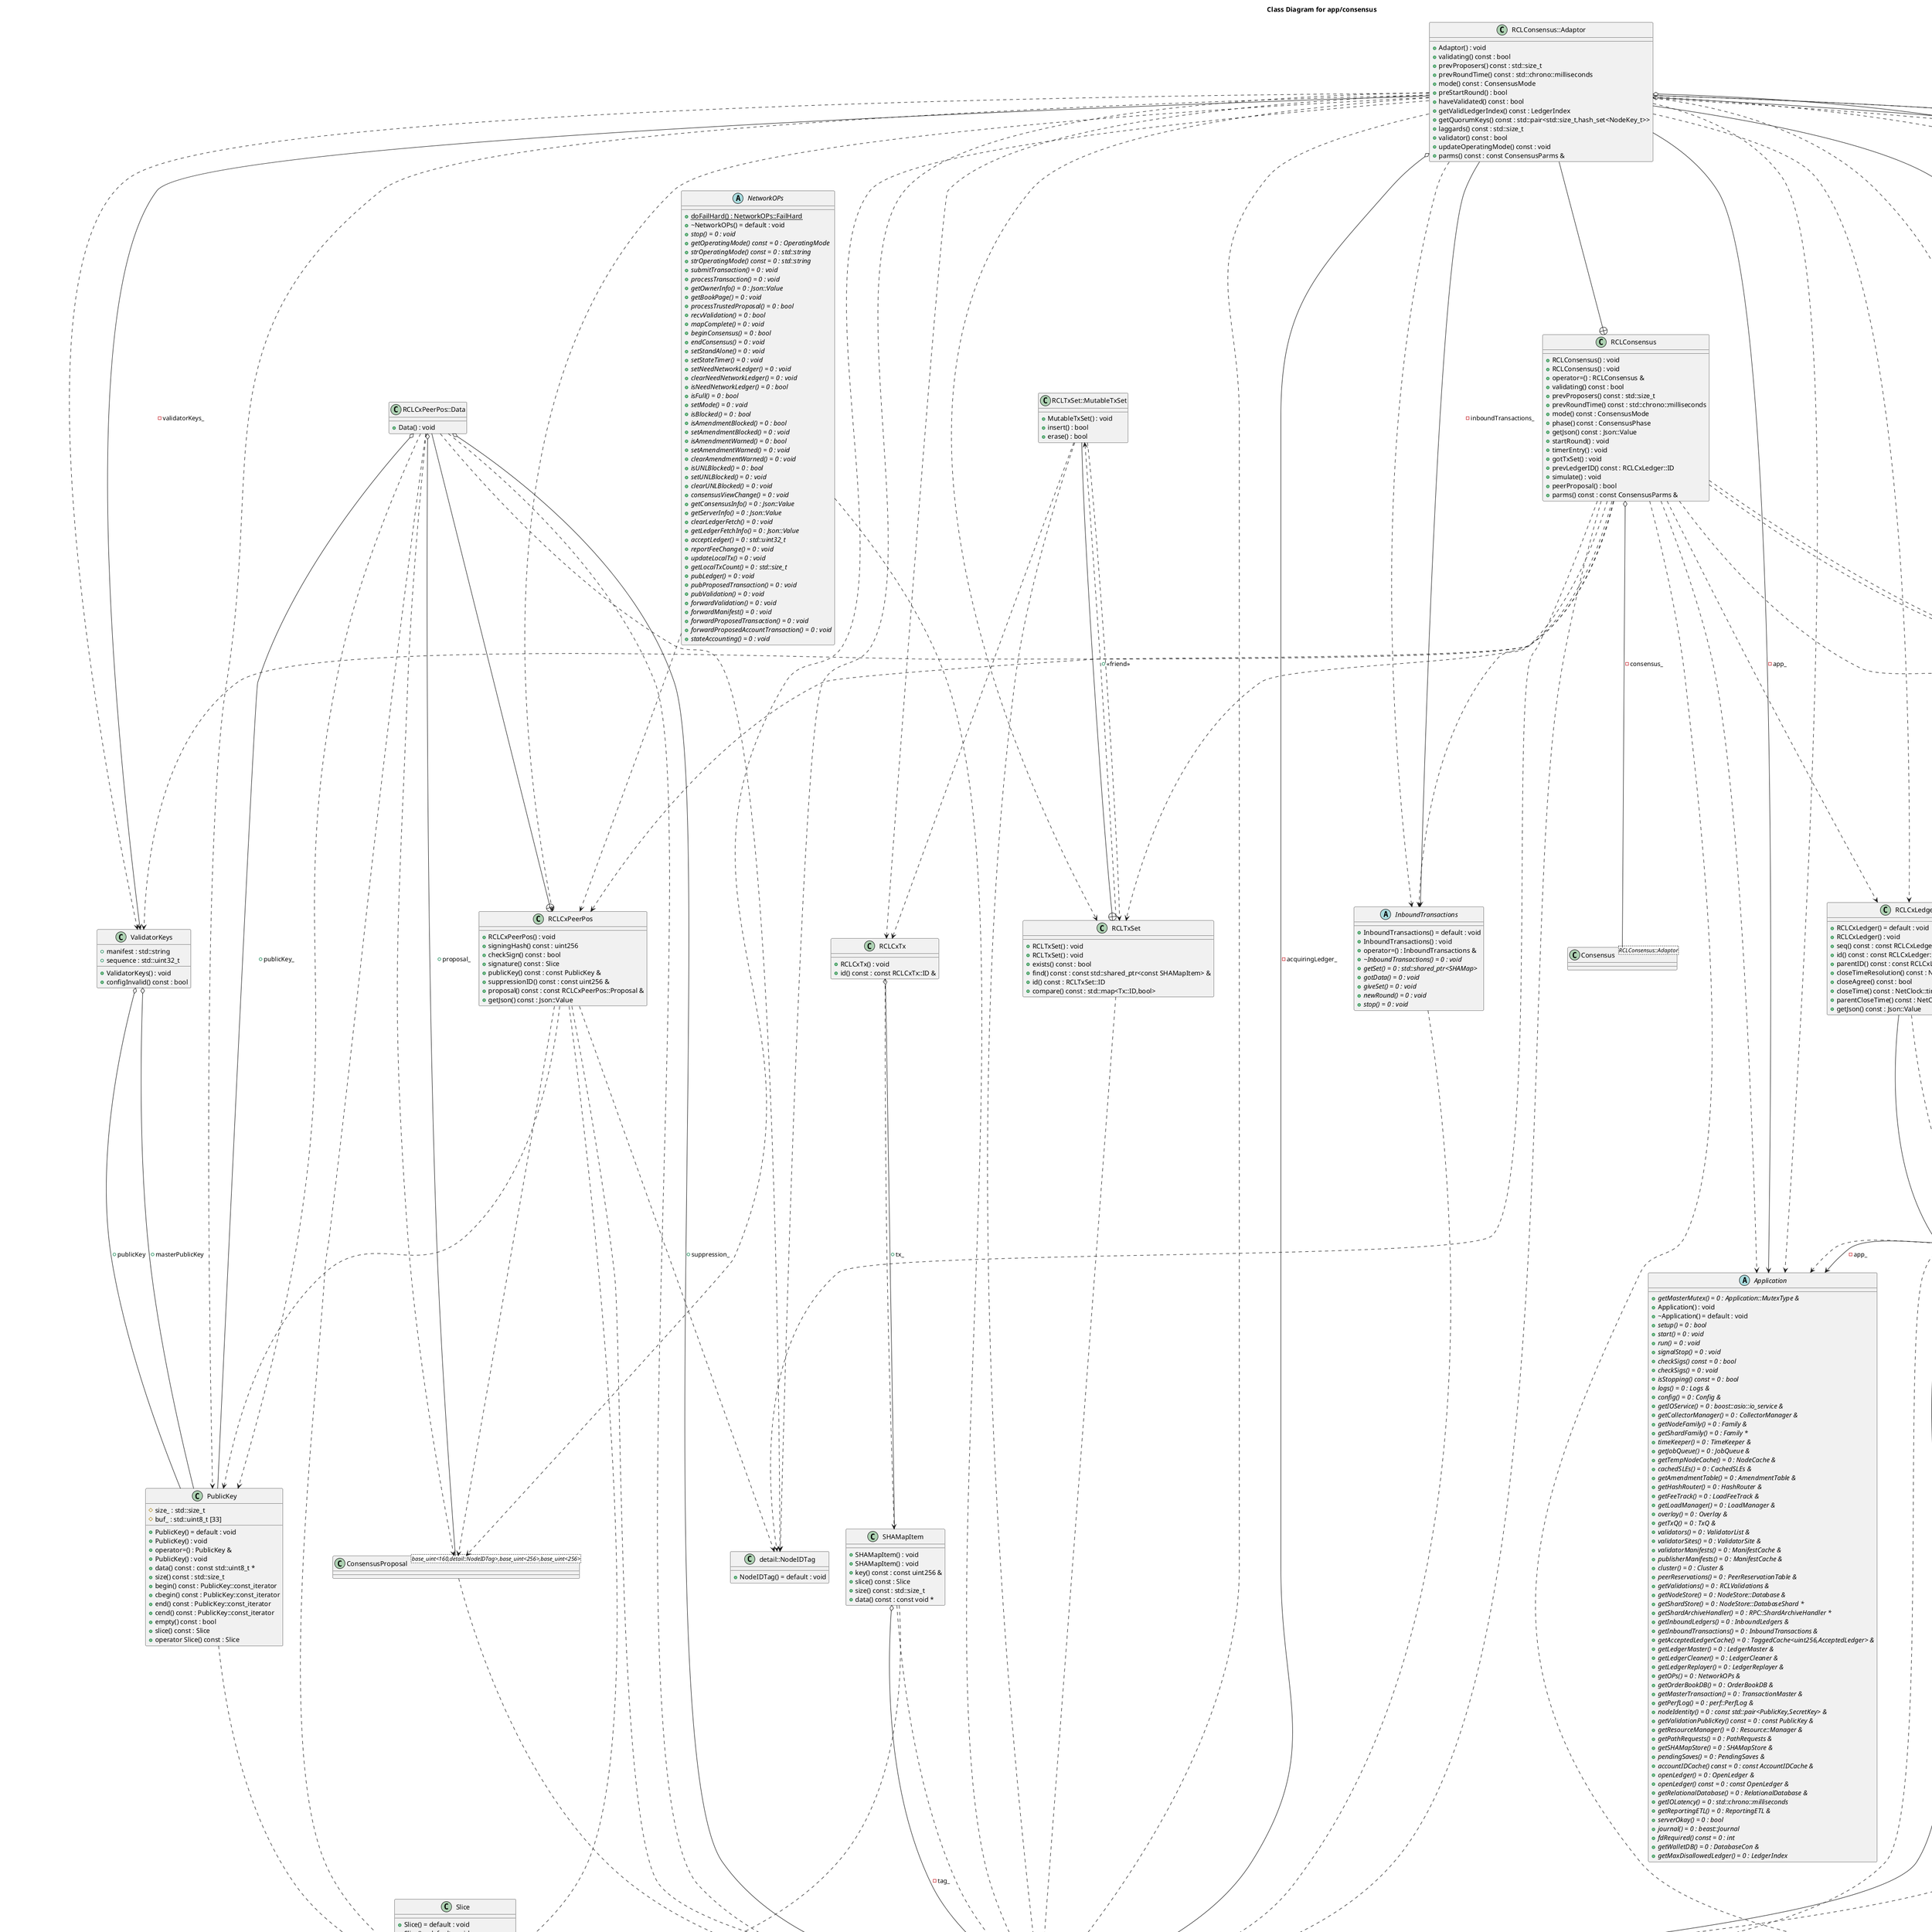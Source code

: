 @startuml
title Class Diagram for app/consensus
class "detail::NodeIDTag" as C_0000729720709252182575
class C_0000729720709252182575 {
+NodeIDTag() = default : void
}
class "base_uint<256>" as C_0000434356742846908842
class C_0000434356742846908842 {
}
class "NetClock" as C_0000673331345305095894
class C_0000673331345305095894 {
+NetClock() = default : void
{static} +is_steady : const bool
}
class "Slice" as C_0001602748540838302362
class C_0001602748540838302362 {
+Slice() = default : void
+Slice() = default : void
+operator=() = default : Slice &
+Slice() : void
+empty() const : bool
+size() const : std::size_t
+length() const : std::size_t
+data() const : const std::uint8_t *
+operator[]() const : std::uint8_t
+operator+=() : Slice &
+operator+() const : Slice
+remove_prefix() : void
+remove_suffix() : void
+begin() const : Slice::const_iterator
+cbegin() const : Slice::const_iterator
+end() const : Slice::const_iterator
+cend() const : Slice::const_iterator
+substr() const : Slice
}
class "SHAMapItem" as C_0001136101212854410998
class C_0001136101212854410998 {
+SHAMapItem() : void
+SHAMapItem() : void
+key() const : const uint256 &
+slice() const : Slice
+size() const : std::size_t
+data() const : const void *
}
class "PublicKey" as C_0000572563999667803355
class C_0000572563999667803355 {
+PublicKey() = default : void
+PublicKey() : void
+operator=() : PublicKey &
+PublicKey() : void
+data() const : const std::uint8_t *
+size() const : std::size_t
+begin() const : PublicKey::const_iterator
+cbegin() const : PublicKey::const_iterator
+end() const : PublicKey::const_iterator
+cend() const : PublicKey::const_iterator
+empty() const : bool
+slice() const : Slice
+operator Slice() const : Slice
#size_ : std::size_t
#buf_ : std::uint8_t [33]
}
class "Ledger" as C_0000364313548677557109
class C_0000364313548677557109 {
+Ledger() : void
+operator=() : Ledger &
+Ledger() : void
+Ledger() : void
+Ledger() : void
+Ledger() : void
+Ledger() : void
+~Ledger() = default : void
+open() const : bool
+info() const : const LedgerInfo &
+setLedgerInfo() : void
+fees() const : const Fees &
+rules() const : const Rules &
+exists() const : bool
+exists() const : bool
+succ() const : std::optional<uint256>
+read() const : std::shared_ptr<const SLE>
+slesBegin() const : std::unique_ptr<sles_type::iter_base>
+slesEnd() const : std::unique_ptr<sles_type::iter_base>
+slesUpperBound() const : std::unique_ptr<sles_type::iter_base>
+txsBegin() const : std::unique_ptr<txs_type::iter_base>
+txsEnd() const : std::unique_ptr<txs_type::iter_base>
+txExists() const : bool
+txRead() const : ReadView::tx_type
+digest() const : std::optional<digest_type>
+rawErase() : void
+rawInsert() : void
+rawErase() : void
+rawReplace() : void
+rawDestroyXRP() : void
+rawTxInsert() : void
+rawTxInsertWithHash() : uint256
+setValidated() const : void
+setAccepted() : void
+setImmutable() : void
+isImmutable() const : bool
+setFull() const : void
+setTotalDrops() : void
+stateMap() const : const SHAMap &
+stateMap() : SHAMap &
+txMap() const : const SHAMap &
+txMap() : SHAMap &
+addSLE() : bool
+updateSkipList() : void
+walkLedger() const : bool
+assertSensible() const : bool
+invariants() const : void
+unshare() const : void
+negativeUNL() const : std::unordered_set<PublicKey>
+validatorToDisable() const : std::optional<PublicKey>
+validatorToReEnable() const : std::optional<PublicKey>
+updateNegativeUNL() : void
+isFlagLedger() const : bool
+isVotingLedger() const : bool
+peek() const : std::shared_ptr<SLE>
}
class "RCLCxLedger" as C_0000703538635219092420
class C_0000703538635219092420 {
+RCLCxLedger() = default : void
+RCLCxLedger() : void
+seq() const : const RCLCxLedger::Seq &
+id() const : const RCLCxLedger::ID &
+parentID() const : const RCLCxLedger::ID &
+closeTimeResolution() const : NetClock::duration
+closeAgree() const : bool
+closeTime() const : NetClock::time_point
+parentCloseTime() const : NetClock::time_point
+getJson() const : Json::Value
}
class "ConsensusProposal<base_uint<160,detail::NodeIDTag>,base_uint<256>,base_uint<256>>" as C_0000125168923804944736
class C_0000125168923804944736 {
}
class "RCLCxPeerPos" as C_0001803146778207729429
class C_0001803146778207729429 {
+RCLCxPeerPos() : void
+signingHash() const : uint256
+checkSign() const : bool
+signature() const : Slice
+publicKey() const : const PublicKey &
+suppressionID() const : const uint256 &
+proposal() const : const RCLCxPeerPos::Proposal &
+getJson() const : Json::Value
}
class "RCLCxPeerPos::Data" as C_0002269648612353273759
class C_0002269648612353273759 {
+Data() : void
}
class "RCLCxTx" as C_0000451206402562185655
class C_0000451206402562185655 {
+RCLCxTx() : void
+id() const : const RCLCxTx::ID &
}
class "RCLTxSet" as C_0000174841401175839893
class C_0000174841401175839893 {
+RCLTxSet() : void
+RCLTxSet() : void
+exists() const : bool
+find() const : const std::shared_ptr<const SHAMapItem> &
+id() const : RCLTxSet::ID
+compare() const : std::map<Tx::ID,bool>
}
class "RCLTxSet::MutableTxSet" as C_0002005722001688246888
class C_0002005722001688246888 {
+MutableTxSet() : void
+insert() : bool
+erase() : bool
}
abstract "FeeVote" as C_0000072436227750517433
abstract C_0000072436227750517433 {
+~FeeVote() = default : void
{abstract} +doValidation() = 0 : void
{abstract} +doVoting() = 0 : void
}
class "Consensus<RCLConsensus::Adaptor>" as C_0001521964057442325388
class C_0001521964057442325388 {
}
class "RCLConsensus" as C_0001657463390694172225
class C_0001657463390694172225 {
+RCLConsensus() : void
+RCLConsensus() : void
+operator=() : RCLConsensus &
+validating() const : bool
+prevProposers() const : std::size_t
+prevRoundTime() const : std::chrono::milliseconds
+mode() const : ConsensusMode
+phase() const : ConsensusPhase
+getJson() const : Json::Value
+startRound() : void
+timerEntry() : void
+gotTxSet() : void
+prevLedgerID() const : RCLCxLedger::ID
+simulate() : void
+peerProposal() : bool
+parms() const : const ConsensusParms &
}
class "RCLConsensus::Adaptor" as C_0002070945752699546546
class C_0002070945752699546546 {
+Adaptor() : void
+validating() const : bool
+prevProposers() const : std::size_t
+prevRoundTime() const : std::chrono::milliseconds
+mode() const : ConsensusMode
+preStartRound() : bool
+haveValidated() const : bool
+getValidLedgerIndex() const : LedgerIndex
+getQuorumKeys() const : std::pair<std::size_t,hash_set<NodeKey_t>>
+laggards() const : std::size_t
+validator() const : bool
+updateOperatingMode() const : void
+parms() const : const ConsensusParms &
}
abstract "Application" as C_0000024089222317618888
abstract C_0000024089222317618888 {
{abstract} +getMasterMutex() = 0 : Application::MutexType &
+Application() : void
+~Application() = default : void
{abstract} +setup() = 0 : bool
{abstract} +start() = 0 : void
{abstract} +run() = 0 : void
{abstract} +signalStop() = 0 : void
{abstract} +checkSigs() const = 0 : bool
{abstract} +checkSigs() = 0 : void
{abstract} +isStopping() const = 0 : bool
{abstract} +logs() = 0 : Logs &
{abstract} +config() = 0 : Config &
{abstract} +getIOService() = 0 : boost::asio::io_service &
{abstract} +getCollectorManager() = 0 : CollectorManager &
{abstract} +getNodeFamily() = 0 : Family &
{abstract} +getShardFamily() = 0 : Family *
{abstract} +timeKeeper() = 0 : TimeKeeper &
{abstract} +getJobQueue() = 0 : JobQueue &
{abstract} +getTempNodeCache() = 0 : NodeCache &
{abstract} +cachedSLEs() = 0 : CachedSLEs &
{abstract} +getAmendmentTable() = 0 : AmendmentTable &
{abstract} +getHashRouter() = 0 : HashRouter &
{abstract} +getFeeTrack() = 0 : LoadFeeTrack &
{abstract} +getLoadManager() = 0 : LoadManager &
{abstract} +overlay() = 0 : Overlay &
{abstract} +getTxQ() = 0 : TxQ &
{abstract} +validators() = 0 : ValidatorList &
{abstract} +validatorSites() = 0 : ValidatorSite &
{abstract} +validatorManifests() = 0 : ManifestCache &
{abstract} +publisherManifests() = 0 : ManifestCache &
{abstract} +cluster() = 0 : Cluster &
{abstract} +peerReservations() = 0 : PeerReservationTable &
{abstract} +getValidations() = 0 : RCLValidations &
{abstract} +getNodeStore() = 0 : NodeStore::Database &
{abstract} +getShardStore() = 0 : NodeStore::DatabaseShard *
{abstract} +getShardArchiveHandler() = 0 : RPC::ShardArchiveHandler *
{abstract} +getInboundLedgers() = 0 : InboundLedgers &
{abstract} +getInboundTransactions() = 0 : InboundTransactions &
{abstract} +getAcceptedLedgerCache() = 0 : TaggedCache<uint256,AcceptedLedger> &
{abstract} +getLedgerMaster() = 0 : LedgerMaster &
{abstract} +getLedgerCleaner() = 0 : LedgerCleaner &
{abstract} +getLedgerReplayer() = 0 : LedgerReplayer &
{abstract} +getOPs() = 0 : NetworkOPs &
{abstract} +getOrderBookDB() = 0 : OrderBookDB &
{abstract} +getMasterTransaction() = 0 : TransactionMaster &
{abstract} +getPerfLog() = 0 : perf::PerfLog &
{abstract} +nodeIdentity() = 0 : const std::pair<PublicKey,SecretKey> &
{abstract} +getValidationPublicKey() const = 0 : const PublicKey &
{abstract} +getResourceManager() = 0 : Resource::Manager &
{abstract} +getPathRequests() = 0 : PathRequests &
{abstract} +getSHAMapStore() = 0 : SHAMapStore &
{abstract} +pendingSaves() = 0 : PendingSaves &
{abstract} +accountIDCache() const = 0 : const AccountIDCache &
{abstract} +openLedger() = 0 : OpenLedger &
{abstract} +openLedger() const = 0 : const OpenLedger &
{abstract} +getRelationalDatabase() = 0 : RelationalDatabase &
{abstract} +getIOLatency() = 0 : std::chrono::milliseconds
{abstract} +getReportingETL() = 0 : ReportingETL &
{abstract} +serverOkay() = 0 : bool
{abstract} +journal() = 0 : beast::Journal
{abstract} +fdRequired() const = 0 : int
{abstract} +getWalletDB() = 0 : DatabaseCon &
{abstract} +getMaxDisallowedLedger() = 0 : LedgerIndex
}
abstract "InboundTransactions" as C_0001368347001801858838
abstract C_0001368347001801858838 {
+InboundTransactions() = default : void
+InboundTransactions() : void
+operator=() : InboundTransactions &
{abstract} +~InboundTransactions() = 0 : void
{abstract} +getSet() = 0 : std::shared_ptr<SHAMap>
{abstract} +gotData() = 0 : void
{abstract} +giveSet() = 0 : void
{abstract} +newRound() = 0 : void
{abstract} +stop() = 0 : void
}
class "LedgerMaster" as C_0002246434513325121300
class C_0002246434513325121300 {
+LedgerMaster() : void
+~LedgerMaster() = default : void
+getCurrentLedgerIndex() : LedgerIndex
+getValidLedgerIndex() : LedgerIndex
+isCompatible() : bool
+peekMutex() : std::recursive_mutex &
+getCurrentLedger() : std::shared_ptr<const ReadView>
+getClosedLedger() : std::shared_ptr<const Ledger>
+getValidatedLedger() : std::shared_ptr<const Ledger>
+getValidatedRules() : Rules
+getPublishedLedger() : std::shared_ptr<const ReadView>
+getPublishedLedgerAge() : std::chrono::seconds
+getValidatedLedgerAge() : std::chrono::seconds
+isCaughtUp() : bool
+getEarliestFetch() : std::uint32_t
+storeLedger() : bool
+setFullLedger() : void
+canBeCurrent() : bool
+switchLCL() : void
+failedSave() : void
+getCompleteLedgers() : std::string
+applyHeldTransactions() : void
+popAcctTransaction() : std::shared_ptr<const STTx>
+getHashBySeq() : uint256
+walkHashBySeq() : std::optional<LedgerHash>
+walkHashBySeq() : std::optional<LedgerHash>
+getLedgerBySeq() : std::shared_ptr<const Ledger>
+getLedgerByHash() : std::shared_ptr<const Ledger>
+setLedgerRangePresent() : void
+getCloseTimeBySeq() : std::optional<NetClock::time_point>
+getCloseTimeByHash() : std::optional<NetClock::time_point>
+addHeldTransaction() : void
+fixMismatch() : void
+haveLedger() : bool
+clearLedger() : void
+getValidatedRange() : bool
+getFullValidatedRange() : bool
+sweep() : void
+getCacheHitRate() : float
+checkAccept() : void
+checkAccept() : void
+consensusBuilt() : void
+setBuildingLedger() : void
+tryAdvance() : void
+newPathRequest() : bool
+isNewPathRequest() : bool
+newOrderBookDB() : bool
+fixIndex() : bool
+clearPriorLedgers() : void
+clearLedgerCachePrior() : void
+takeReplay() : void
+releaseReplay() : std::unique_ptr<LedgerReplay>
+gotFetchPack() : void
+addFetchPack() : void
+getFetchPack() : std::optional<Blob>
+makeFetchPack() : void
+getFetchPackCacheSize() const : std::size_t
+haveValidated() : bool
+minSqlSeq() : std::optional<LedgerIndex>
}
abstract "LocalTxs" as C_0000971306214360254825
abstract C_0000971306214360254825 {
+~LocalTxs() = default : void
{abstract} +push_back() = 0 : void
{abstract} +getTxSet() = 0 : CanonicalTXSet
{abstract} +sweep() = 0 : void
{abstract} +size() = 0 : std::size_t
}
abstract "NetworkOPs" as C_0001260923009776150340
abstract C_0001260923009776150340 {
{static} +doFailHard() : NetworkOPs::FailHard
+~NetworkOPs() = default : void
{abstract} +stop() = 0 : void
{abstract} +getOperatingMode() const = 0 : OperatingMode
{abstract} +strOperatingMode() const = 0 : std::string
{abstract} +strOperatingMode() const = 0 : std::string
{abstract} +submitTransaction() = 0 : void
{abstract} +processTransaction() = 0 : void
{abstract} +getOwnerInfo() = 0 : Json::Value
{abstract} +getBookPage() = 0 : void
{abstract} +processTrustedProposal() = 0 : bool
{abstract} +recvValidation() = 0 : bool
{abstract} +mapComplete() = 0 : void
{abstract} +beginConsensus() = 0 : bool
{abstract} +endConsensus() = 0 : void
{abstract} +setStandAlone() = 0 : void
{abstract} +setStateTimer() = 0 : void
{abstract} +setNeedNetworkLedger() = 0 : void
{abstract} +clearNeedNetworkLedger() = 0 : void
{abstract} +isNeedNetworkLedger() = 0 : bool
{abstract} +isFull() = 0 : bool
{abstract} +setMode() = 0 : void
{abstract} +isBlocked() = 0 : bool
{abstract} +isAmendmentBlocked() = 0 : bool
{abstract} +setAmendmentBlocked() = 0 : void
{abstract} +isAmendmentWarned() = 0 : bool
{abstract} +setAmendmentWarned() = 0 : void
{abstract} +clearAmendmentWarned() = 0 : void
{abstract} +isUNLBlocked() = 0 : bool
{abstract} +setUNLBlocked() = 0 : void
{abstract} +clearUNLBlocked() = 0 : void
{abstract} +consensusViewChange() = 0 : void
{abstract} +getConsensusInfo() = 0 : Json::Value
{abstract} +getServerInfo() = 0 : Json::Value
{abstract} +clearLedgerFetch() = 0 : void
{abstract} +getLedgerFetchInfo() = 0 : Json::Value
{abstract} +acceptLedger() = 0 : std::uint32_t
{abstract} +reportFeeChange() = 0 : void
{abstract} +updateLocalTx() = 0 : void
{abstract} +getLocalTxCount() = 0 : std::size_t
{abstract} +pubLedger() = 0 : void
{abstract} +pubProposedTransaction() = 0 : void
{abstract} +pubValidation() = 0 : void
{abstract} +forwardValidation() = 0 : void
{abstract} +forwardManifest() = 0 : void
{abstract} +forwardProposedTransaction() = 0 : void
{abstract} +forwardProposedAccountTransaction() = 0 : void
{abstract} +stateAccounting() = 0 : void
}
class "ValidatorKeys" as C_0001319547271494216862
class C_0001319547271494216862 {
+ValidatorKeys() : void
+configInvalid() const : bool
+manifest : std::string
+sequence : std::uint32_t
}
C_0001136101212854410998 ..> C_0000434356742846908842
C_0001136101212854410998 ..> C_0001602748540838302362
C_0001136101212854410998 o-- C_0000434356742846908842 : -tag_
C_0000572563999667803355 ..> C_0001602748540838302362
C_0000364313548677557109 ..> C_0000673331345305095894
C_0000364313548677557109 ..> C_0000434356742846908842
C_0000703538635219092420 ..> C_0000364313548677557109
C_0000703538635219092420 --> C_0000364313548677557109 : +ledger_
C_0000125168923804944736 ..> C_0000434356742846908842
C_0001803146778207729429 ..> C_0000572563999667803355
C_0001803146778207729429 ..> C_0001602748540838302362
C_0001803146778207729429 ..> C_0000434356742846908842
C_0001803146778207729429 ..> C_0000729720709252182575
C_0001803146778207729429 ..> C_0000125168923804944736
C_0002269648612353273759 --+ C_0001803146778207729429
C_0002269648612353273759 ..> C_0000572563999667803355
C_0002269648612353273759 ..> C_0001602748540838302362
C_0002269648612353273759 ..> C_0000434356742846908842
C_0002269648612353273759 ..> C_0000729720709252182575
C_0002269648612353273759 ..> C_0000125168923804944736
C_0002269648612353273759 o-- C_0000572563999667803355 : +publicKey_
C_0002269648612353273759 o-- C_0000434356742846908842 : +suppression_
C_0002269648612353273759 o-- C_0000125168923804944736 : +proposal_
C_0000451206402562185655 ..> C_0001136101212854410998
C_0000451206402562185655 o-- C_0001136101212854410998 : +tx_
C_0000174841401175839893 ..> C_0000434356742846908842
C_0002005722001688246888 --+ C_0000174841401175839893
C_0002005722001688246888 ..> C_0000174841401175839893
C_0002005722001688246888 ..> C_0000451206402562185655
C_0002005722001688246888 ..> C_0000434356742846908842
C_0002005722001688246888 <.. C_0000174841401175839893 : +<<friend>>
C_0001657463390694172225 ..> C_0000024089222317618888
C_0001657463390694172225 ..> C_0000072436227750517433
C_0001657463390694172225 ..> C_0002246434513325121300
C_0001657463390694172225 ..> C_0000971306214360254825
C_0001657463390694172225 ..> C_0001368347001801858838
C_0001657463390694172225 ..> C_0001319547271494216862
C_0001657463390694172225 ..> C_0000673331345305095894
C_0001657463390694172225 ..> C_0000434356742846908842
C_0001657463390694172225 ..> C_0000703538635219092420
C_0001657463390694172225 ..> C_0000729720709252182575
C_0001657463390694172225 ..> C_0000174841401175839893
C_0001657463390694172225 ..> C_0001803146778207729429
C_0001657463390694172225 o-- C_0001521964057442325388 : -consensus_
C_0002070945752699546546 --+ C_0001657463390694172225
C_0002070945752699546546 ..> C_0000024089222317618888
C_0002070945752699546546 ..> C_0000072436227750517433
C_0002070945752699546546 ..> C_0002246434513325121300
C_0002070945752699546546 ..> C_0000971306214360254825
C_0002070945752699546546 ..> C_0001368347001801858838
C_0002070945752699546546 ..> C_0001319547271494216862
C_0002070945752699546546 ..> C_0000703538635219092420
C_0002070945752699546546 ..> C_0000729720709252182575
C_0002070945752699546546 ..> C_0000572563999667803355
C_0002070945752699546546 ..> C_0000434356742846908842
C_0002070945752699546546 ..> C_0001803146778207729429
C_0002070945752699546546 ..> C_0000451206402562185655
C_0002070945752699546546 ..> C_0000125168923804944736
C_0002070945752699546546 ..> C_0000174841401175839893
C_0002070945752699546546 ..> C_0000673331345305095894
C_0002070945752699546546 --> C_0000024089222317618888 : -app_
C_0002070945752699546546 o-- C_0000072436227750517433 : -feeVote_
C_0002070945752699546546 --> C_0002246434513325121300 : -ledgerMaster_
C_0002070945752699546546 --> C_0000971306214360254825 : -localTxs_
C_0002070945752699546546 --> C_0001368347001801858838 : -inboundTransactions_
C_0002070945752699546546 --> C_0001319547271494216862 : -validatorKeys_
C_0002070945752699546546 o-- C_0000434356742846908842 : -acquiringLedger_
C_0002070945752699546546 o-- C_0000673331345305095894 : -lastValidationTime_
C_0001368347001801858838 ..> C_0000434356742846908842
C_0002246434513325121300 ..> C_0000024089222317618888
C_0002246434513325121300 ..> C_0000364313548677557109
C_0002246434513325121300 ..> C_0000434356742846908842
C_0002246434513325121300 --> C_0000024089222317618888 : -app_
C_0002246434513325121300 --> C_0000364313548677557109 : -mPubLedger
C_0002246434513325121300 --> C_0000364313548677557109 : -mPathLedger
C_0002246434513325121300 --> C_0000364313548677557109 : -mHistLedger
C_0002246434513325121300 --> C_0000364313548677557109 : -mShardLedger
C_0002246434513325121300 o-- C_0000434356742846908842 : -mLastValidLedger
C_0002246434513325121300 o-- C_0000673331345305095894 : -upgradeWarningPrevTime_
C_0001260923009776150340 ..> C_0001803146778207729429
C_0001260923009776150340 ..> C_0000434356742846908842
C_0001319547271494216862 o-- C_0000572563999667803355 : +masterPublicKey
C_0001319547271494216862 o-- C_0000572563999667803355 : +publicKey
@enduml
